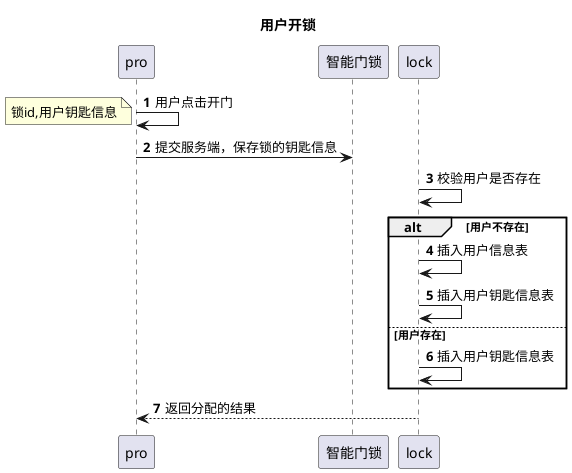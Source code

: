 @startuml
title:用户开锁
autonumber
pro->pro:用户点击开门
note left:锁id,用户钥匙信息
pro->智能门锁:提交服务端，保存锁的钥匙信息
lock->lock:校验用户是否存在
alt 用户不存在
lock->lock:插入用户信息表
lock->lock:插入用户钥匙信息表
else 用户存在
lock->lock:插入用户钥匙信息表
end
lock-->pro:返回分配的结果
@enduml